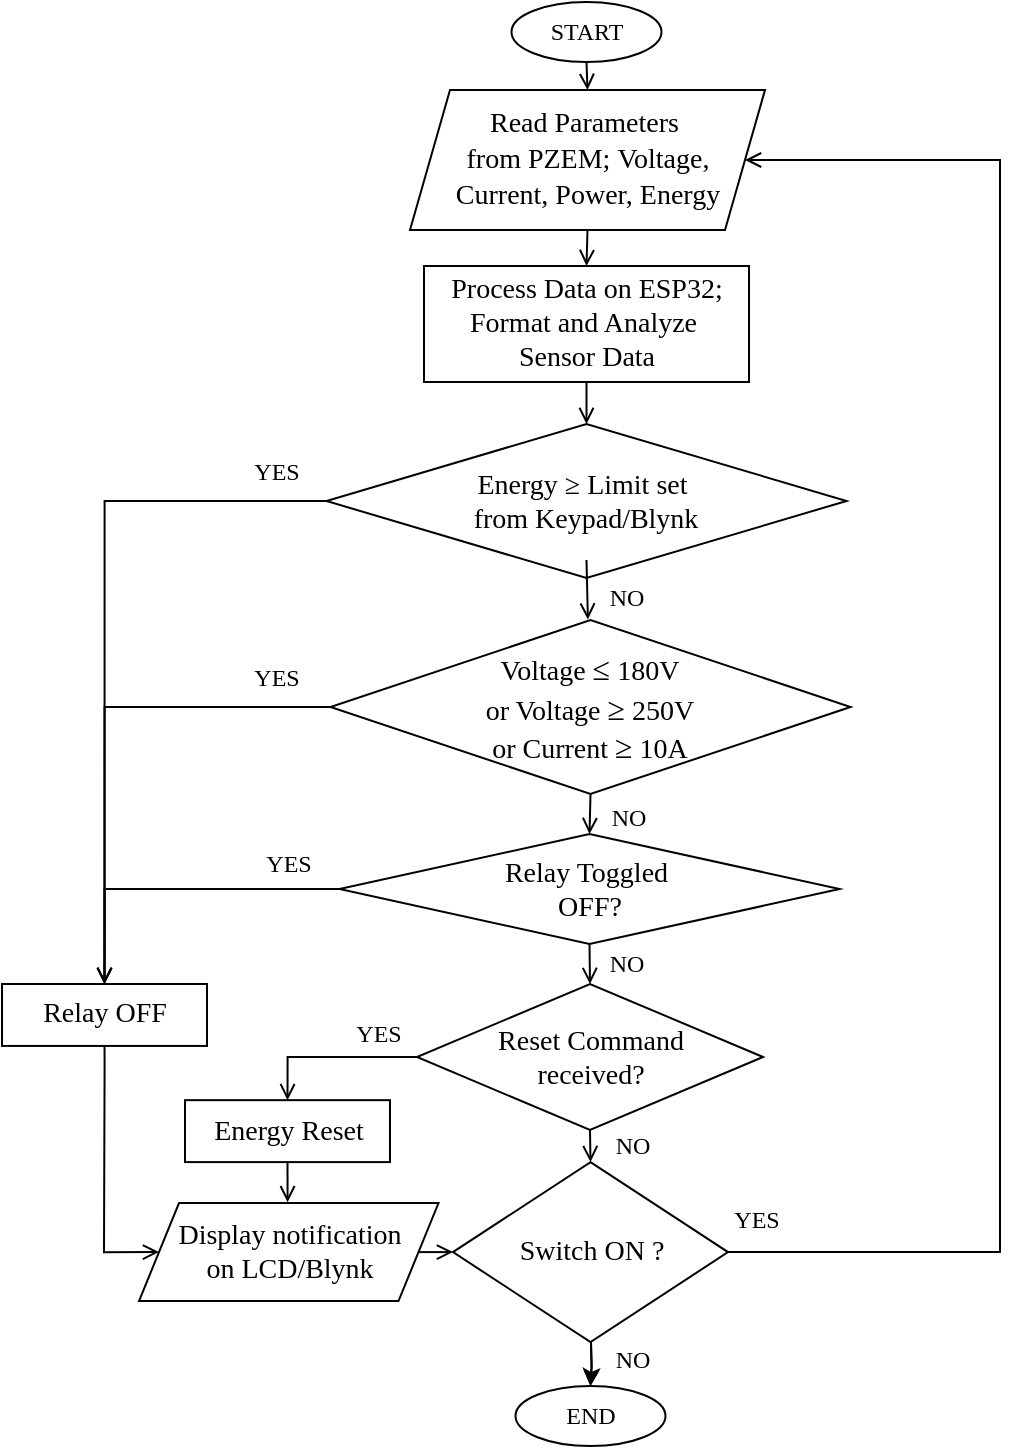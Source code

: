 <mxfile version="27.1.5">
  <diagram id="C5RBs43oDa-KdzZeNtuy" name="Page-1">
    <mxGraphModel dx="1470" dy="787" grid="1" gridSize="10" guides="1" tooltips="1" connect="1" arrows="1" fold="1" page="1" pageScale="1" pageWidth="827" pageHeight="1169" math="0" shadow="0">
      <root>
        <mxCell id="WIyWlLk6GJQsqaUBKTNV-0" />
        <mxCell id="WIyWlLk6GJQsqaUBKTNV-1" parent="WIyWlLk6GJQsqaUBKTNV-0" />
        <mxCell id="UsbTpY0gdDbQ-GkFnXvP-0" value="&lt;font face=&quot;Times New Roman&quot;&gt;START&lt;/font&gt;" style="ellipse;whiteSpace=wrap;html=1;" parent="WIyWlLk6GJQsqaUBKTNV-1" vertex="1">
          <mxGeometry x="375.75" y="60" width="75" height="30" as="geometry" />
        </mxCell>
        <mxCell id="UsbTpY0gdDbQ-GkFnXvP-1" value="&lt;div style=&quot;text-wrap-mode: nowrap;&quot;&gt;&lt;font style=&quot;font-size: 14px;&quot; face=&quot;Times New Roman&quot;&gt;Read Parameters&amp;nbsp;&lt;/font&gt;&lt;/div&gt;&lt;div style=&quot;text-wrap-mode: nowrap;&quot;&gt;&lt;font style=&quot;font-size: 14px;&quot;&gt;&lt;font face=&quot;Times New Roman&quot;&gt;from PZEM;&amp;nbsp;&lt;/font&gt;&lt;span style=&quot;font-family: &amp;quot;Times New Roman&amp;quot;; background-color: transparent; color: light-dark(rgb(0, 0, 0), rgb(255, 255, 255));&quot;&gt;Voltage,&lt;/span&gt;&lt;/font&gt;&lt;/div&gt;&lt;div style=&quot;text-wrap-mode: nowrap;&quot;&gt;&lt;font style=&quot;font-size: 14px;&quot;&gt;&lt;span style=&quot;font-family: &amp;quot;Times New Roman&amp;quot;; background-color: transparent; color: light-dark(rgb(0, 0, 0), rgb(255, 255, 255));&quot;&gt;Current,&amp;nbsp;&lt;/span&gt;&lt;span style=&quot;font-family: &amp;quot;Times New Roman&amp;quot;; background-color: transparent; color: light-dark(rgb(0, 0, 0), rgb(255, 255, 255));&quot;&gt;Power,&amp;nbsp;&lt;/span&gt;&lt;span style=&quot;font-family: &amp;quot;Times New Roman&amp;quot;; background-color: transparent; color: light-dark(rgb(0, 0, 0), rgb(255, 255, 255));&quot;&gt;Energy&lt;/span&gt;&lt;/font&gt;&lt;/div&gt;" style="shape=parallelogram;perimeter=parallelogramPerimeter;whiteSpace=wrap;html=1;fixedSize=1;" parent="WIyWlLk6GJQsqaUBKTNV-1" vertex="1">
          <mxGeometry x="325" y="104" width="177.5" height="70" as="geometry" />
        </mxCell>
        <mxCell id="UsbTpY0gdDbQ-GkFnXvP-21" value="" style="edgeStyle=orthogonalEdgeStyle;rounded=0;orthogonalLoop=1;jettySize=auto;html=1;endArrow=open;endFill=0;entryX=0.5;entryY=0;entryDx=0;entryDy=0;entryPerimeter=0;exitX=1;exitY=0.5;exitDx=0;exitDy=0;" parent="WIyWlLk6GJQsqaUBKTNV-1" source="B7yCwA9z2qg-xHh8Ljfs-2" target="UsbTpY0gdDbQ-GkFnXvP-26" edge="1">
          <mxGeometry relative="1" as="geometry">
            <mxPoint x="444.5" y="834.05" as="sourcePoint" />
          </mxGeometry>
        </mxCell>
        <mxCell id="UsbTpY0gdDbQ-GkFnXvP-12" value="&lt;font face=&quot;Times New Roman&quot;&gt;END&lt;/font&gt;" style="ellipse;whiteSpace=wrap;html=1;" parent="WIyWlLk6GJQsqaUBKTNV-1" vertex="1">
          <mxGeometry x="377.75" y="752" width="75" height="30" as="geometry" />
        </mxCell>
        <mxCell id="UsbTpY0gdDbQ-GkFnXvP-24" value="" style="endArrow=open;html=1;rounded=0;exitX=1;exitY=0.5;exitDx=0;exitDy=0;entryX=1;entryY=0.5;entryDx=0;entryDy=0;endFill=0;exitPerimeter=0;" parent="WIyWlLk6GJQsqaUBKTNV-1" source="UsbTpY0gdDbQ-GkFnXvP-26" target="UsbTpY0gdDbQ-GkFnXvP-1" edge="1">
          <mxGeometry width="50" height="50" relative="1" as="geometry">
            <mxPoint x="390" y="320" as="sourcePoint" />
            <mxPoint x="440" y="270" as="targetPoint" />
            <Array as="points">
              <mxPoint x="620" y="685" />
              <mxPoint x="620" y="139" />
            </Array>
          </mxGeometry>
        </mxCell>
        <mxCell id="UsbTpY0gdDbQ-GkFnXvP-27" value="" style="edgeStyle=orthogonalEdgeStyle;rounded=0;orthogonalLoop=1;jettySize=auto;html=1;endArrow=open;endFill=0;" parent="WIyWlLk6GJQsqaUBKTNV-1" target="UsbTpY0gdDbQ-GkFnXvP-12" edge="1">
          <mxGeometry relative="1" as="geometry">
            <mxPoint x="415.269" y="721.05" as="sourcePoint" />
          </mxGeometry>
        </mxCell>
        <mxCell id="B7yCwA9z2qg-xHh8Ljfs-16" value="" style="edgeStyle=orthogonalEdgeStyle;rounded=0;orthogonalLoop=1;jettySize=auto;html=1;" edge="1" parent="WIyWlLk6GJQsqaUBKTNV-1" target="UsbTpY0gdDbQ-GkFnXvP-12">
          <mxGeometry relative="1" as="geometry">
            <mxPoint x="415.269" y="721.05" as="sourcePoint" />
          </mxGeometry>
        </mxCell>
        <mxCell id="UsbTpY0gdDbQ-GkFnXvP-26" value="&lt;font style=&quot;font-size: 14px;&quot; face=&quot;Times New Roman&quot;&gt;Switch ON ?&lt;/font&gt;" style="strokeWidth=1;html=1;shape=mxgraph.flowchart.decision;whiteSpace=wrap;" parent="WIyWlLk6GJQsqaUBKTNV-1" vertex="1">
          <mxGeometry x="346.5" y="640.05" width="137.5" height="90" as="geometry" />
        </mxCell>
        <mxCell id="UsbTpY0gdDbQ-GkFnXvP-30" value="&lt;h6&gt;&lt;span style=&quot;color: light-dark(rgb(0, 0, 0), rgb(255, 255, 255)); font-weight: normal;&quot;&gt;&lt;font style=&quot;font-size: 12px;&quot; face=&quot;Times New Roman&quot;&gt;NO&lt;/font&gt;&lt;/span&gt;&lt;/h6&gt;&lt;div&gt;&lt;/div&gt;" style="text;html=1;align=center;verticalAlign=middle;resizable=0;points=[];autosize=1;strokeColor=none;fillColor=none;" parent="WIyWlLk6GJQsqaUBKTNV-1" vertex="1">
          <mxGeometry x="415.5" y="704.02" width="40" height="70" as="geometry" />
        </mxCell>
        <mxCell id="UsbTpY0gdDbQ-GkFnXvP-34" value="&lt;div style=&quot;text-wrap-mode: nowrap;&quot;&gt;&lt;font style=&quot;font-size: 14px;&quot; face=&quot;Times New Roman&quot;&gt;Process Data on ESP32;&lt;/font&gt;&lt;/div&gt;&lt;div style=&quot;text-wrap-mode: nowrap;&quot;&gt;&lt;font style=&quot;font-size: 14px;&quot; face=&quot;Times New Roman&quot;&gt;Format and Analyze&amp;nbsp;&lt;/font&gt;&lt;/div&gt;&lt;div style=&quot;text-wrap-mode: nowrap;&quot;&gt;&lt;font style=&quot;font-size: 14px;&quot; face=&quot;Times New Roman&quot;&gt;Sensor Data&lt;/font&gt;&lt;/div&gt;" style="rounded=0;whiteSpace=wrap;html=1;" parent="WIyWlLk6GJQsqaUBKTNV-1" vertex="1">
          <mxGeometry x="332" y="192" width="162.5" height="58" as="geometry" />
        </mxCell>
        <mxCell id="UsbTpY0gdDbQ-GkFnXvP-36" value="" style="edgeStyle=orthogonalEdgeStyle;rounded=0;orthogonalLoop=1;jettySize=auto;html=1;endArrow=open;endFill=0;exitX=0.5;exitY=1;exitDx=0;exitDy=0;entryX=0;entryY=0.5;entryDx=0;entryDy=0;" parent="WIyWlLk6GJQsqaUBKTNV-1" source="UsbTpY0gdDbQ-GkFnXvP-34" target="B7yCwA9z2qg-xHh8Ljfs-0" edge="1">
          <mxGeometry relative="1" as="geometry">
            <mxPoint x="487" y="310" as="sourcePoint" />
            <mxPoint x="571.25" y="432.5" as="targetPoint" />
          </mxGeometry>
        </mxCell>
        <mxCell id="UsbTpY0gdDbQ-GkFnXvP-39" value="&lt;h6&gt;&lt;span style=&quot;color: light-dark(rgb(0, 0, 0), rgb(255, 255, 255)); font-weight: normal;&quot;&gt;&lt;font style=&quot;font-size: 12px;&quot; face=&quot;Times New Roman&quot;&gt;YES&lt;/font&gt;&lt;/span&gt;&lt;/h6&gt;&lt;div&gt;&lt;/div&gt;" style="text;html=1;align=center;verticalAlign=middle;resizable=0;points=[];autosize=1;strokeColor=none;fillColor=none;" parent="WIyWlLk6GJQsqaUBKTNV-1" vertex="1">
          <mxGeometry x="472.75" y="634" width="50" height="70" as="geometry" />
        </mxCell>
        <mxCell id="UsbTpY0gdDbQ-GkFnXvP-40" value="" style="edgeStyle=orthogonalEdgeStyle;rounded=0;orthogonalLoop=1;jettySize=auto;html=1;endArrow=open;endFill=0;exitX=0.5;exitY=1;exitDx=0;exitDy=0;entryX=0.5;entryY=0;entryDx=0;entryDy=0;" parent="WIyWlLk6GJQsqaUBKTNV-1" source="UsbTpY0gdDbQ-GkFnXvP-1" target="UsbTpY0gdDbQ-GkFnXvP-34" edge="1">
          <mxGeometry relative="1" as="geometry">
            <mxPoint x="398.25" y="510" as="sourcePoint" />
            <mxPoint x="398.25" y="563" as="targetPoint" />
          </mxGeometry>
        </mxCell>
        <mxCell id="UsbTpY0gdDbQ-GkFnXvP-46" value="" style="edgeStyle=orthogonalEdgeStyle;rounded=0;orthogonalLoop=1;jettySize=auto;html=1;endArrow=open;endFill=0;exitX=0.5;exitY=1;exitDx=0;exitDy=0;entryX=0.5;entryY=0;entryDx=0;entryDy=0;" parent="WIyWlLk6GJQsqaUBKTNV-1" source="UsbTpY0gdDbQ-GkFnXvP-0" target="UsbTpY0gdDbQ-GkFnXvP-1" edge="1">
          <mxGeometry relative="1" as="geometry">
            <mxPoint x="398.25" y="220" as="sourcePoint" />
            <mxPoint x="405.75" y="140" as="targetPoint" />
          </mxGeometry>
        </mxCell>
        <mxCell id="B7yCwA9z2qg-xHh8Ljfs-0" value="&lt;div style=&quot;forced-color-adjust: none; color: rgb(0, 0, 0); font-style: normal; font-variant-ligatures: normal; font-variant-caps: normal; font-weight: 400; letter-spacing: normal; orphans: 2; text-align: center; text-indent: 0px; text-transform: none; widows: 2; word-spacing: 0px; -webkit-text-stroke-width: 0px; white-space: nowrap; text-decoration-thickness: initial; text-decoration-style: initial; text-decoration-color: initial;&quot;&gt;&lt;font style=&quot;font-size: 14px;&quot; face=&quot;Times New Roman&quot;&gt;Energy &lt;span style=&quot;background-color: transparent; color: light-dark(rgb(0, 0, 0), rgb(255, 255, 255)); text-wrap-mode: wrap;&quot;&gt;≥ Limit set&amp;nbsp;&lt;/span&gt;&lt;/font&gt;&lt;/div&gt;&lt;div style=&quot;forced-color-adjust: none; color: rgb(0, 0, 0); font-style: normal; font-variant-ligatures: normal; font-variant-caps: normal; font-weight: 400; letter-spacing: normal; orphans: 2; text-align: center; text-indent: 0px; text-transform: none; widows: 2; word-spacing: 0px; -webkit-text-stroke-width: 0px; white-space: nowrap; text-decoration-thickness: initial; text-decoration-style: initial; text-decoration-color: initial;&quot;&gt;&lt;font style=&quot;font-size: 14px;&quot; face=&quot;Times New Roman&quot;&gt;&lt;span style=&quot;background-color: transparent; color: light-dark(rgb(0, 0, 0), rgb(255, 255, 255)); text-wrap-mode: wrap;&quot;&gt;from Keypad/Blynk&lt;/span&gt;&lt;/font&gt;&lt;/div&gt;" style="rhombus;whiteSpace=wrap;html=1;direction=south;" vertex="1" parent="WIyWlLk6GJQsqaUBKTNV-1">
          <mxGeometry x="283.25" y="271" width="260" height="77" as="geometry" />
        </mxCell>
        <mxCell id="B7yCwA9z2qg-xHh8Ljfs-1" value="&lt;div style=&quot;forced-color-adjust: none; color: rgb(0, 0, 0); font-style: normal; font-variant-ligatures: normal; font-variant-caps: normal; font-weight: 400; letter-spacing: normal; orphans: 2; text-align: center; text-indent: 0px; text-transform: none; widows: 2; word-spacing: 0px; -webkit-text-stroke-width: 0px; white-space: nowrap; text-decoration-thickness: initial; text-decoration-style: initial; text-decoration-color: initial;&quot;&gt;&lt;font face=&quot;Times New Roman&quot;&gt;&lt;span style=&quot;font-size: 14px;&quot;&gt;Voltage&amp;nbsp;&lt;/span&gt;&lt;/font&gt;&lt;span style=&quot;font-family: &amp;quot;Times New Roman&amp;quot;, serif; font-size: 12pt; background-color: transparent; color: light-dark(rgb(0, 0, 0), rgb(255, 255, 255)); text-wrap-mode: wrap;&quot;&gt;≤&lt;/span&gt;&lt;span style=&quot;font-size: 14px; font-family: &amp;quot;Times New Roman&amp;quot;; color: light-dark(rgb(0, 0, 0), rgb(237, 237, 237)); background-color: transparent;&quot;&gt;&amp;nbsp;180V&lt;/span&gt;&lt;/div&gt;&lt;div style=&quot;forced-color-adjust: none; color: rgb(0, 0, 0); font-style: normal; font-variant-ligatures: normal; font-variant-caps: normal; font-weight: 400; letter-spacing: normal; orphans: 2; text-align: center; text-indent: 0px; text-transform: none; widows: 2; word-spacing: 0px; -webkit-text-stroke-width: 0px; white-space: nowrap; text-decoration-thickness: initial; text-decoration-style: initial; text-decoration-color: initial;&quot;&gt;&lt;font face=&quot;Times New Roman&quot;&gt;&lt;span style=&quot;font-size: 14px;&quot;&gt;or Voltage&amp;nbsp;&lt;/span&gt;&lt;/font&gt;&lt;span style=&quot;font-family: &amp;quot;Times New Roman&amp;quot;, serif; font-size: 12pt; background-color: transparent; color: light-dark(rgb(0, 0, 0), rgb(255, 255, 255)); text-wrap-mode: wrap;&quot;&gt;≥&lt;/span&gt;&lt;span style=&quot;font-size: 14px; font-family: &amp;quot;Times New Roman&amp;quot;; color: light-dark(rgb(0, 0, 0), rgb(237, 237, 237)); background-color: transparent;&quot;&gt;&amp;nbsp;250V&lt;/span&gt;&lt;/div&gt;&lt;div style=&quot;forced-color-adjust: none; color: rgb(0, 0, 0); font-style: normal; font-variant-ligatures: normal; font-variant-caps: normal; font-weight: 400; letter-spacing: normal; orphans: 2; text-align: center; text-indent: 0px; text-transform: none; widows: 2; word-spacing: 0px; -webkit-text-stroke-width: 0px; white-space: nowrap; text-decoration-thickness: initial; text-decoration-style: initial; text-decoration-color: initial;&quot;&gt;&lt;font face=&quot;Times New Roman&quot;&gt;&lt;span style=&quot;font-size: 14px;&quot;&gt;or Current&amp;nbsp;&lt;/span&gt;&lt;/font&gt;&lt;span style=&quot;font-family: &amp;quot;Times New Roman&amp;quot;, serif; font-size: 12pt; background-color: transparent; color: light-dark(rgb(0, 0, 0), rgb(255, 255, 255)); text-wrap-mode: wrap;&quot;&gt;≥&lt;/span&gt;&lt;span style=&quot;font-size: 14px; font-family: &amp;quot;Times New Roman&amp;quot;; color: light-dark(rgb(0, 0, 0), rgb(237, 237, 237)); background-color: transparent;&quot;&gt;&amp;nbsp;10A&lt;/span&gt;&lt;/div&gt;" style="rhombus;whiteSpace=wrap;html=1;direction=south;" vertex="1" parent="WIyWlLk6GJQsqaUBKTNV-1">
          <mxGeometry x="285.25" y="369" width="260" height="87" as="geometry" />
        </mxCell>
        <mxCell id="B7yCwA9z2qg-xHh8Ljfs-2" value="&lt;div style=&quot;forced-color-adjust: none; color: rgb(0, 0, 0); font-style: normal; font-variant-ligatures: normal; font-variant-caps: normal; font-weight: 400; letter-spacing: normal; orphans: 2; text-align: center; text-indent: 0px; text-transform: none; widows: 2; word-spacing: 0px; -webkit-text-stroke-width: 0px; white-space: nowrap; text-decoration-thickness: initial; text-decoration-style: initial; text-decoration-color: initial;&quot;&gt;&lt;font face=&quot;Times New Roman&quot;&gt;&lt;span style=&quot;font-size: 14px;&quot;&gt;Reset Command&lt;/span&gt;&lt;/font&gt;&lt;/div&gt;&lt;div style=&quot;forced-color-adjust: none; color: rgb(0, 0, 0); font-style: normal; font-variant-ligatures: normal; font-variant-caps: normal; font-weight: 400; letter-spacing: normal; orphans: 2; text-align: center; text-indent: 0px; text-transform: none; widows: 2; word-spacing: 0px; -webkit-text-stroke-width: 0px; white-space: nowrap; text-decoration-thickness: initial; text-decoration-style: initial; text-decoration-color: initial;&quot;&gt;&lt;font face=&quot;Times New Roman&quot;&gt;&lt;span style=&quot;font-size: 14px;&quot;&gt;received?&lt;/span&gt;&lt;/font&gt;&lt;/div&gt;" style="rhombus;whiteSpace=wrap;html=1;direction=south;" vertex="1" parent="WIyWlLk6GJQsqaUBKTNV-1">
          <mxGeometry x="328.5" y="551" width="173" height="73" as="geometry" />
        </mxCell>
        <mxCell id="B7yCwA9z2qg-xHh8Ljfs-7" value="" style="edgeStyle=orthogonalEdgeStyle;rounded=0;orthogonalLoop=1;jettySize=auto;html=1;endArrow=open;endFill=0;exitX=1;exitY=0.5;exitDx=0;exitDy=0;entryX=-0.003;entryY=0.505;entryDx=0;entryDy=0;entryPerimeter=0;" edge="1" parent="WIyWlLk6GJQsqaUBKTNV-1" target="B7yCwA9z2qg-xHh8Ljfs-1">
          <mxGeometry relative="1" as="geometry">
            <mxPoint x="413.25" y="339" as="sourcePoint" />
            <mxPoint x="415" y="364" as="targetPoint" />
          </mxGeometry>
        </mxCell>
        <mxCell id="B7yCwA9z2qg-xHh8Ljfs-9" value="" style="edgeStyle=orthogonalEdgeStyle;rounded=0;orthogonalLoop=1;jettySize=auto;html=1;endArrow=open;endFill=0;entryX=0;entryY=0.5;entryDx=0;entryDy=0;exitX=1;exitY=0.5;exitDx=0;exitDy=0;" edge="1" parent="WIyWlLk6GJQsqaUBKTNV-1" source="B7yCwA9z2qg-xHh8Ljfs-28" target="B7yCwA9z2qg-xHh8Ljfs-2">
          <mxGeometry relative="1" as="geometry">
            <mxPoint x="415.5" y="536" as="sourcePoint" />
            <mxPoint x="451.5" y="467" as="targetPoint" />
          </mxGeometry>
        </mxCell>
        <mxCell id="B7yCwA9z2qg-xHh8Ljfs-10" value="&lt;font face=&quot;Times New Roman&quot;&gt;&lt;span style=&quot;font-size: 14px;&quot;&gt;Relay OFF&lt;/span&gt;&lt;/font&gt;" style="rounded=0;whiteSpace=wrap;html=1;" vertex="1" parent="WIyWlLk6GJQsqaUBKTNV-1">
          <mxGeometry x="121" y="551" width="102.5" height="30.97" as="geometry" />
        </mxCell>
        <mxCell id="B7yCwA9z2qg-xHh8Ljfs-13" value="" style="edgeStyle=orthogonalEdgeStyle;rounded=0;orthogonalLoop=1;jettySize=auto;html=1;entryX=0.5;entryY=0;entryDx=0;entryDy=0;endArrow=open;endFill=0;exitX=0.5;exitY=1;exitDx=0;exitDy=0;" edge="1" parent="WIyWlLk6GJQsqaUBKTNV-1" source="B7yCwA9z2qg-xHh8Ljfs-0" target="B7yCwA9z2qg-xHh8Ljfs-10">
          <mxGeometry relative="1" as="geometry">
            <mxPoint x="311.25" y="309.5" as="sourcePoint" />
            <mxPoint x="348" y="693" as="targetPoint" />
          </mxGeometry>
        </mxCell>
        <mxCell id="B7yCwA9z2qg-xHh8Ljfs-14" value="" style="edgeStyle=orthogonalEdgeStyle;rounded=0;orthogonalLoop=1;jettySize=auto;html=1;endArrow=open;endFill=0;entryX=0.5;entryY=0;entryDx=0;entryDy=0;exitX=0.5;exitY=1;exitDx=0;exitDy=0;" edge="1" parent="WIyWlLk6GJQsqaUBKTNV-1" source="B7yCwA9z2qg-xHh8Ljfs-1" target="B7yCwA9z2qg-xHh8Ljfs-10">
          <mxGeometry relative="1" as="geometry">
            <mxPoint x="313.386" y="412.545" as="sourcePoint" />
            <mxPoint x="279.5" y="599" as="targetPoint" />
          </mxGeometry>
        </mxCell>
        <mxCell id="B7yCwA9z2qg-xHh8Ljfs-15" value="" style="edgeStyle=orthogonalEdgeStyle;rounded=0;orthogonalLoop=1;jettySize=auto;html=1;endArrow=open;endFill=0;entryX=0.5;entryY=0;entryDx=0;entryDy=0;exitX=0.5;exitY=1;exitDx=0;exitDy=0;" edge="1" parent="WIyWlLk6GJQsqaUBKTNV-1" source="B7yCwA9z2qg-xHh8Ljfs-2" target="B7yCwA9z2qg-xHh8Ljfs-23">
          <mxGeometry relative="1" as="geometry">
            <mxPoint x="330" y="590" as="sourcePoint" />
            <mxPoint x="349.5" y="641" as="targetPoint" />
          </mxGeometry>
        </mxCell>
        <mxCell id="B7yCwA9z2qg-xHh8Ljfs-17" value="&lt;h6&gt;&lt;span style=&quot;color: light-dark(rgb(0, 0, 0), rgb(255, 255, 255)); font-weight: normal;&quot;&gt;&lt;font style=&quot;font-size: 12px;&quot; face=&quot;Times New Roman&quot;&gt;YES&lt;/font&gt;&lt;/span&gt;&lt;/h6&gt;&lt;div&gt;&lt;/div&gt;" style="text;html=1;align=center;verticalAlign=middle;resizable=0;points=[];autosize=1;strokeColor=none;fillColor=none;" vertex="1" parent="WIyWlLk6GJQsqaUBKTNV-1">
          <mxGeometry x="233.25" y="260" width="50" height="70" as="geometry" />
        </mxCell>
        <mxCell id="B7yCwA9z2qg-xHh8Ljfs-18" value="&lt;h6&gt;&lt;span style=&quot;color: light-dark(rgb(0, 0, 0), rgb(255, 255, 255)); font-weight: normal;&quot;&gt;&lt;font style=&quot;font-size: 12px;&quot; face=&quot;Times New Roman&quot;&gt;YES&lt;/font&gt;&lt;/span&gt;&lt;/h6&gt;&lt;div&gt;&lt;/div&gt;" style="text;html=1;align=center;verticalAlign=middle;resizable=0;points=[];autosize=1;strokeColor=none;fillColor=none;" vertex="1" parent="WIyWlLk6GJQsqaUBKTNV-1">
          <mxGeometry x="233.25" y="363" width="50" height="70" as="geometry" />
        </mxCell>
        <mxCell id="B7yCwA9z2qg-xHh8Ljfs-19" value="&lt;h6&gt;&lt;span style=&quot;color: light-dark(rgb(0, 0, 0), rgb(255, 255, 255)); font-weight: normal;&quot;&gt;&lt;font style=&quot;font-size: 12px;&quot; face=&quot;Times New Roman&quot;&gt;YES&lt;/font&gt;&lt;/span&gt;&lt;/h6&gt;&lt;div&gt;&lt;/div&gt;" style="text;html=1;align=center;verticalAlign=middle;resizable=0;points=[];autosize=1;strokeColor=none;fillColor=none;" vertex="1" parent="WIyWlLk6GJQsqaUBKTNV-1">
          <mxGeometry x="283.5" y="541" width="50" height="70" as="geometry" />
        </mxCell>
        <mxCell id="B7yCwA9z2qg-xHh8Ljfs-20" value="&lt;h6&gt;&lt;span style=&quot;color: light-dark(rgb(0, 0, 0), rgb(255, 255, 255)); font-weight: normal;&quot;&gt;&lt;font style=&quot;font-size: 12px;&quot; face=&quot;Times New Roman&quot;&gt;NO&lt;/font&gt;&lt;/span&gt;&lt;/h6&gt;&lt;div&gt;&lt;/div&gt;" style="text;html=1;align=center;verticalAlign=middle;resizable=0;points=[];autosize=1;strokeColor=none;fillColor=none;" vertex="1" parent="WIyWlLk6GJQsqaUBKTNV-1">
          <mxGeometry x="415.5" y="597" width="40" height="70" as="geometry" />
        </mxCell>
        <mxCell id="B7yCwA9z2qg-xHh8Ljfs-21" value="&lt;h6&gt;&lt;span style=&quot;color: light-dark(rgb(0, 0, 0), rgb(255, 255, 255)); font-weight: normal;&quot;&gt;&lt;font style=&quot;font-size: 12px;&quot; face=&quot;Times New Roman&quot;&gt;NO&lt;/font&gt;&lt;/span&gt;&lt;/h6&gt;&lt;div&gt;&lt;/div&gt;" style="text;html=1;align=center;verticalAlign=middle;resizable=0;points=[];autosize=1;strokeColor=none;fillColor=none;" vertex="1" parent="WIyWlLk6GJQsqaUBKTNV-1">
          <mxGeometry x="413.5" y="433" width="40" height="70" as="geometry" />
        </mxCell>
        <mxCell id="B7yCwA9z2qg-xHh8Ljfs-22" value="&lt;h6&gt;&lt;span style=&quot;color: light-dark(rgb(0, 0, 0), rgb(255, 255, 255)); font-weight: normal;&quot;&gt;&lt;font style=&quot;font-size: 12px;&quot; face=&quot;Times New Roman&quot;&gt;NO&lt;/font&gt;&lt;/span&gt;&lt;/h6&gt;&lt;div&gt;&lt;/div&gt;" style="text;html=1;align=center;verticalAlign=middle;resizable=0;points=[];autosize=1;strokeColor=none;fillColor=none;" vertex="1" parent="WIyWlLk6GJQsqaUBKTNV-1">
          <mxGeometry x="412.75" y="323" width="40" height="70" as="geometry" />
        </mxCell>
        <mxCell id="B7yCwA9z2qg-xHh8Ljfs-23" value="&lt;font face=&quot;Times New Roman&quot;&gt;&lt;span style=&quot;font-size: 14px;&quot;&gt;Energy Reset&lt;/span&gt;&lt;/font&gt;" style="rounded=0;whiteSpace=wrap;html=1;" vertex="1" parent="WIyWlLk6GJQsqaUBKTNV-1">
          <mxGeometry x="212.5" y="609.08" width="102.5" height="30.97" as="geometry" />
        </mxCell>
        <mxCell id="B7yCwA9z2qg-xHh8Ljfs-40" value="" style="edgeStyle=orthogonalEdgeStyle;rounded=0;orthogonalLoop=1;jettySize=auto;html=1;endArrow=open;endFill=0;exitX=0.5;exitY=1;exitDx=0;exitDy=0;entryX=0;entryY=0.5;entryDx=0;entryDy=0;" edge="1" parent="WIyWlLk6GJQsqaUBKTNV-1" source="B7yCwA9z2qg-xHh8Ljfs-10" target="B7yCwA9z2qg-xHh8Ljfs-24">
          <mxGeometry relative="1" as="geometry">
            <mxPoint x="184.25" y="576" as="sourcePoint" />
            <mxPoint x="223.5" y="679.08" as="targetPoint" />
            <Array as="points">
              <mxPoint x="172" y="590" />
              <mxPoint x="172" y="590" />
              <mxPoint x="172" y="685" />
            </Array>
          </mxGeometry>
        </mxCell>
        <mxCell id="B7yCwA9z2qg-xHh8Ljfs-24" value="&lt;div style=&quot;text-wrap-mode: nowrap;&quot;&gt;&lt;font face=&quot;Times New Roman&quot;&gt;&lt;span style=&quot;font-size: 14px;&quot;&gt;Display notification&lt;/span&gt;&lt;/font&gt;&lt;/div&gt;&lt;div style=&quot;text-wrap-mode: nowrap;&quot;&gt;&lt;font face=&quot;Times New Roman&quot;&gt;&lt;span style=&quot;font-size: 14px;&quot;&gt;on LCD/Blynk&lt;/span&gt;&lt;/font&gt;&lt;/div&gt;" style="shape=parallelogram;perimeter=parallelogramPerimeter;whiteSpace=wrap;html=1;fixedSize=1;" vertex="1" parent="WIyWlLk6GJQsqaUBKTNV-1">
          <mxGeometry x="189.5" y="660.56" width="149.75" height="48.98" as="geometry" />
        </mxCell>
        <mxCell id="B7yCwA9z2qg-xHh8Ljfs-28" value="&lt;div style=&quot;forced-color-adjust: none; color: rgb(0, 0, 0); font-style: normal; font-variant-ligatures: normal; font-variant-caps: normal; font-weight: 400; letter-spacing: normal; orphans: 2; text-align: center; text-indent: 0px; text-transform: none; widows: 2; word-spacing: 0px; -webkit-text-stroke-width: 0px; white-space: nowrap; text-decoration-thickness: initial; text-decoration-style: initial; text-decoration-color: initial;&quot;&gt;&lt;font face=&quot;Times New Roman&quot;&gt;&lt;span style=&quot;font-size: 14px;&quot;&gt;Relay Toggled&amp;nbsp;&lt;/span&gt;&lt;/font&gt;&lt;/div&gt;&lt;div style=&quot;forced-color-adjust: none; color: rgb(0, 0, 0); font-style: normal; font-variant-ligatures: normal; font-variant-caps: normal; font-weight: 400; letter-spacing: normal; orphans: 2; text-align: center; text-indent: 0px; text-transform: none; widows: 2; word-spacing: 0px; -webkit-text-stroke-width: 0px; white-space: nowrap; text-decoration-thickness: initial; text-decoration-style: initial; text-decoration-color: initial;&quot;&gt;&lt;font face=&quot;Times New Roman&quot;&gt;&lt;span style=&quot;font-size: 14px;&quot;&gt;OFF?&lt;/span&gt;&lt;/font&gt;&lt;/div&gt;" style="rhombus;whiteSpace=wrap;html=1;direction=south;" vertex="1" parent="WIyWlLk6GJQsqaUBKTNV-1">
          <mxGeometry x="289.75" y="476" width="250" height="55" as="geometry" />
        </mxCell>
        <mxCell id="B7yCwA9z2qg-xHh8Ljfs-29" value="" style="edgeStyle=orthogonalEdgeStyle;rounded=0;orthogonalLoop=1;jettySize=auto;html=1;endArrow=open;endFill=0;entryX=0;entryY=0.5;entryDx=0;entryDy=0;exitX=1;exitY=0.5;exitDx=0;exitDy=0;" edge="1" parent="WIyWlLk6GJQsqaUBKTNV-1" source="B7yCwA9z2qg-xHh8Ljfs-1" target="B7yCwA9z2qg-xHh8Ljfs-28">
          <mxGeometry relative="1" as="geometry">
            <mxPoint x="411.5" y="546" as="sourcePoint" />
            <mxPoint x="412.5" y="566" as="targetPoint" />
          </mxGeometry>
        </mxCell>
        <mxCell id="B7yCwA9z2qg-xHh8Ljfs-31" value="&lt;h6&gt;&lt;span style=&quot;color: light-dark(rgb(0, 0, 0), rgb(255, 255, 255)); font-weight: normal;&quot;&gt;&lt;font style=&quot;font-size: 12px;&quot; face=&quot;Times New Roman&quot;&gt;NO&lt;/font&gt;&lt;/span&gt;&lt;/h6&gt;&lt;div&gt;&lt;/div&gt;" style="text;html=1;align=center;verticalAlign=middle;resizable=0;points=[];autosize=1;strokeColor=none;fillColor=none;" vertex="1" parent="WIyWlLk6GJQsqaUBKTNV-1">
          <mxGeometry x="412.75" y="506" width="40" height="70" as="geometry" />
        </mxCell>
        <mxCell id="B7yCwA9z2qg-xHh8Ljfs-32" value="" style="edgeStyle=orthogonalEdgeStyle;rounded=0;orthogonalLoop=1;jettySize=auto;html=1;endArrow=open;endFill=0;exitX=0.5;exitY=1;exitDx=0;exitDy=0;entryX=0.5;entryY=0;entryDx=0;entryDy=0;" edge="1" parent="WIyWlLk6GJQsqaUBKTNV-1" source="B7yCwA9z2qg-xHh8Ljfs-28" target="B7yCwA9z2qg-xHh8Ljfs-10">
          <mxGeometry relative="1" as="geometry">
            <mxPoint x="317.75" y="503.5" as="sourcePoint" />
            <mxPoint x="139.5" y="556" as="targetPoint" />
          </mxGeometry>
        </mxCell>
        <mxCell id="B7yCwA9z2qg-xHh8Ljfs-33" value="" style="edgeStyle=orthogonalEdgeStyle;rounded=0;orthogonalLoop=1;jettySize=auto;html=1;endArrow=open;endFill=0;exitX=0.5;exitY=1;exitDx=0;exitDy=0;" edge="1" parent="WIyWlLk6GJQsqaUBKTNV-1" source="B7yCwA9z2qg-xHh8Ljfs-23" target="B7yCwA9z2qg-xHh8Ljfs-24">
          <mxGeometry relative="1" as="geometry">
            <mxPoint x="379.5" y="606" as="sourcePoint" />
            <mxPoint x="289.5" y="627" as="targetPoint" />
          </mxGeometry>
        </mxCell>
        <mxCell id="B7yCwA9z2qg-xHh8Ljfs-35" value="" style="edgeStyle=orthogonalEdgeStyle;rounded=0;orthogonalLoop=1;jettySize=auto;html=1;endArrow=open;endFill=0;exitX=1;exitY=0.5;exitDx=0;exitDy=0;entryX=0;entryY=0.5;entryDx=0;entryDy=0;entryPerimeter=0;" edge="1" parent="WIyWlLk6GJQsqaUBKTNV-1" source="B7yCwA9z2qg-xHh8Ljfs-24" target="UsbTpY0gdDbQ-GkFnXvP-26">
          <mxGeometry relative="1" as="geometry">
            <mxPoint x="260" y="660" as="sourcePoint" />
            <mxPoint x="260" y="681" as="targetPoint" />
          </mxGeometry>
        </mxCell>
        <mxCell id="B7yCwA9z2qg-xHh8Ljfs-37" value="&lt;h6&gt;&lt;span style=&quot;color: light-dark(rgb(0, 0, 0), rgb(255, 255, 255)); font-weight: normal;&quot;&gt;&lt;font style=&quot;font-size: 12px;&quot; face=&quot;Times New Roman&quot;&gt;YES&lt;/font&gt;&lt;/span&gt;&lt;/h6&gt;&lt;div&gt;&lt;/div&gt;" style="text;html=1;align=center;verticalAlign=middle;resizable=0;points=[];autosize=1;strokeColor=none;fillColor=none;" vertex="1" parent="WIyWlLk6GJQsqaUBKTNV-1">
          <mxGeometry x="239.38" y="456" width="50" height="70" as="geometry" />
        </mxCell>
      </root>
    </mxGraphModel>
  </diagram>
</mxfile>
